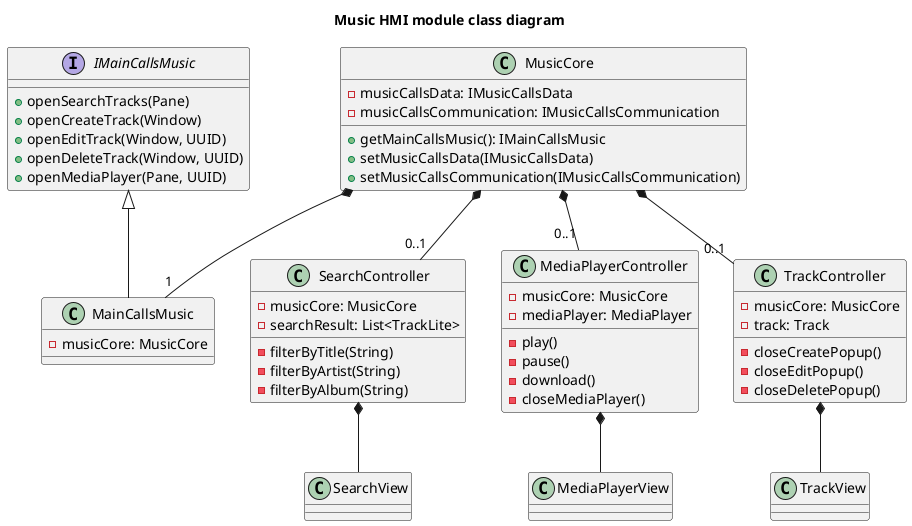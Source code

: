 @startuml Music HMI module class diagram
title Music HMI module class diagram

interface IMainCallsMusic {
    + openSearchTracks(Pane)
    + openCreateTrack(Window)
    + openEditTrack(Window, UUID)
    + openDeleteTrack(Window, UUID)
    + openMediaPlayer(Pane, UUID)
}

class MainCallsMusic {
    - musicCore: MusicCore
}

class MusicCore {
    - musicCallsData: IMusicCallsData
    - musicCallsCommunication: IMusicCallsCommunication
    + getMainCallsMusic(): IMainCallsMusic
    + setMusicCallsData(IMusicCallsData)
    + setMusicCallsCommunication(IMusicCallsCommunication)
}

class SearchController {
    - musicCore: MusicCore
    - searchResult: List<TrackLite>
    - filterByTitle(String)
    - filterByArtist(String)
    - filterByAlbum(String)
}

class SearchView {

}

class MediaPlayerController {
    - musicCore: MusicCore
    - mediaPlayer: MediaPlayer
    - play()
    - pause()
    - download()
    - closeMediaPlayer()
}

class MediaPlayerView {

}

class TrackController {
    - musicCore: MusicCore
    - track: Track
    - closeCreatePopup()
    - closeEditPopup()
    - closeDeletePopup()
}

class TrackView {

}

' class PropertyChangeListener {

' }
' note top of PropertyChangeListener: Classe responsable de mettre en place les\nréactions aux événements du module Data.

' class PLCTrackList {
'     + onNewTracks()
'     + onTrackDeleted(Track)
'     + onTrackUpdated(Track)
' }

' class PLCTrack {
'     + onNewTrack(Track)
'     + onTrackUpdated(Track)
'     + onTrackDownloaded(Track)
'     + onTrackReadyToPlay(Track)
'     + onNewComment(Comment)
'     + onNewRating(Rating)
' }

' PropertyChangeListener <|-- PLCTrackList
' PropertyChangeListener <|-- PLCTrack

IMainCallsMusic <|-- MainCallsMusic

MusicCore *-- "1" MainCallsMusic

MusicCore *-- "0..1" SearchController
MusicCore *-- "0..1" MediaPlayerController
MusicCore *-- "0..1" TrackController

SearchController *-- SearchView
MediaPlayerController *-- MediaPlayerView
TrackController *-- TrackView

@enduml